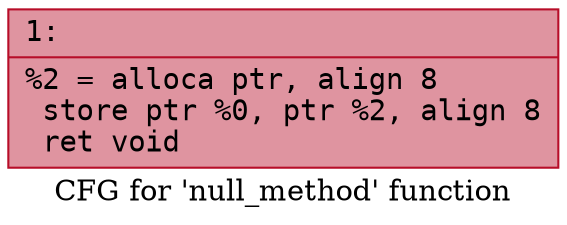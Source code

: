 digraph "CFG for 'null_method' function" {
	label="CFG for 'null_method' function";

	Node0x600001b02d50 [shape=record,color="#b70d28ff", style=filled, fillcolor="#b70d2870" fontname="Courier",label="{1:\l|  %2 = alloca ptr, align 8\l  store ptr %0, ptr %2, align 8\l  ret void\l}"];
}
